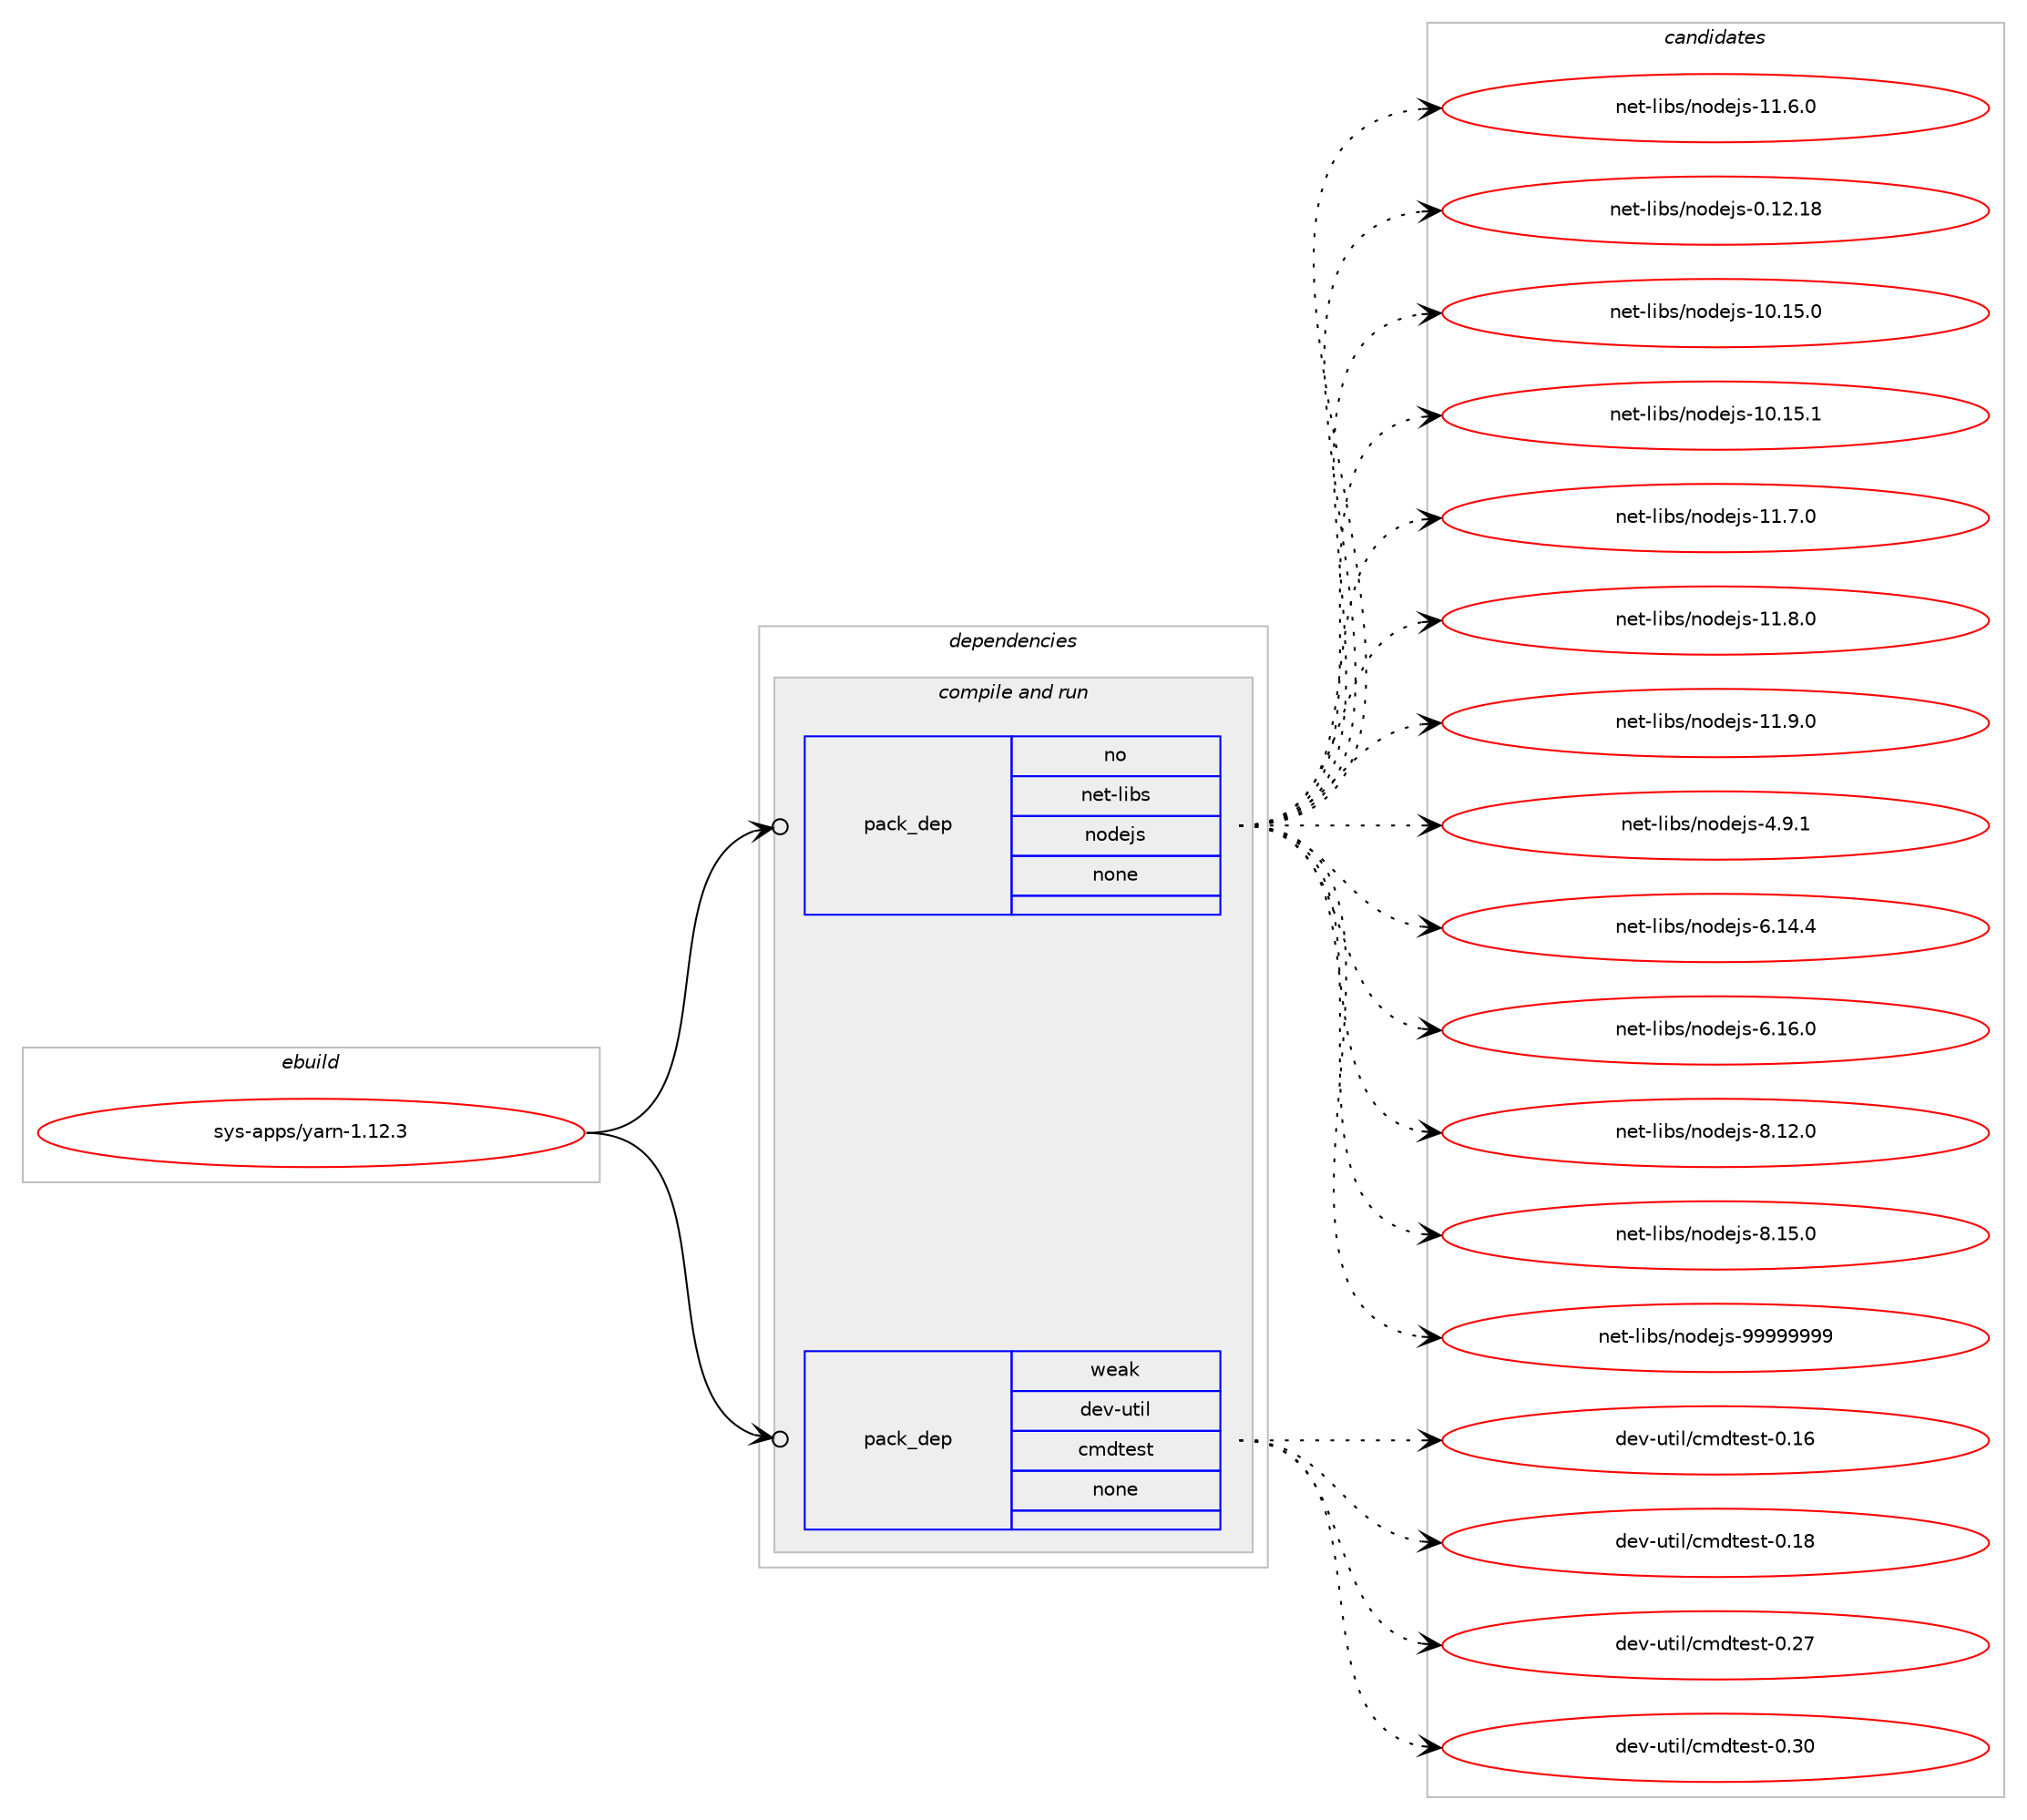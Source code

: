 digraph prolog {

# *************
# Graph options
# *************

newrank=true;
concentrate=true;
compound=true;
graph [rankdir=LR,fontname=Helvetica,fontsize=10,ranksep=1.5];#, ranksep=2.5, nodesep=0.2];
edge  [arrowhead=vee];
node  [fontname=Helvetica,fontsize=10];

# **********
# The ebuild
# **********

subgraph cluster_leftcol {
color=gray;
rank=same;
label=<<i>ebuild</i>>;
id [label="sys-apps/yarn-1.12.3", color=red, width=4, href="../sys-apps/yarn-1.12.3.svg"];
}

# ****************
# The dependencies
# ****************

subgraph cluster_midcol {
color=gray;
label=<<i>dependencies</i>>;
subgraph cluster_compile {
fillcolor="#eeeeee";
style=filled;
label=<<i>compile</i>>;
}
subgraph cluster_compileandrun {
fillcolor="#eeeeee";
style=filled;
label=<<i>compile and run</i>>;
subgraph pack5436 {
dependency6591 [label=<<TABLE BORDER="0" CELLBORDER="1" CELLSPACING="0" CELLPADDING="4" WIDTH="220"><TR><TD ROWSPAN="6" CELLPADDING="30">pack_dep</TD></TR><TR><TD WIDTH="110">no</TD></TR><TR><TD>net-libs</TD></TR><TR><TD>nodejs</TD></TR><TR><TD>none</TD></TR><TR><TD></TD></TR></TABLE>>, shape=none, color=blue];
}
id:e -> dependency6591:w [weight=20,style="solid",arrowhead="odotvee"];
subgraph pack5437 {
dependency6592 [label=<<TABLE BORDER="0" CELLBORDER="1" CELLSPACING="0" CELLPADDING="4" WIDTH="220"><TR><TD ROWSPAN="6" CELLPADDING="30">pack_dep</TD></TR><TR><TD WIDTH="110">weak</TD></TR><TR><TD>dev-util</TD></TR><TR><TD>cmdtest</TD></TR><TR><TD>none</TD></TR><TR><TD></TD></TR></TABLE>>, shape=none, color=blue];
}
id:e -> dependency6592:w [weight=20,style="solid",arrowhead="odotvee"];
}
subgraph cluster_run {
fillcolor="#eeeeee";
style=filled;
label=<<i>run</i>>;
}
}

# **************
# The candidates
# **************

subgraph cluster_choices {
rank=same;
color=gray;
label=<<i>candidates</i>>;

subgraph choice5436 {
color=black;
nodesep=1;
choice11010111645108105981154711011110010110611545494946544648 [label="net-libs/nodejs-11.6.0", color=red, width=4,href="../net-libs/nodejs-11.6.0.svg"];
choice1101011164510810598115471101111001011061154548464950464956 [label="net-libs/nodejs-0.12.18", color=red, width=4,href="../net-libs/nodejs-0.12.18.svg"];
choice1101011164510810598115471101111001011061154549484649534648 [label="net-libs/nodejs-10.15.0", color=red, width=4,href="../net-libs/nodejs-10.15.0.svg"];
choice1101011164510810598115471101111001011061154549484649534649 [label="net-libs/nodejs-10.15.1", color=red, width=4,href="../net-libs/nodejs-10.15.1.svg"];
choice11010111645108105981154711011110010110611545494946554648 [label="net-libs/nodejs-11.7.0", color=red, width=4,href="../net-libs/nodejs-11.7.0.svg"];
choice11010111645108105981154711011110010110611545494946564648 [label="net-libs/nodejs-11.8.0", color=red, width=4,href="../net-libs/nodejs-11.8.0.svg"];
choice11010111645108105981154711011110010110611545494946574648 [label="net-libs/nodejs-11.9.0", color=red, width=4,href="../net-libs/nodejs-11.9.0.svg"];
choice110101116451081059811547110111100101106115455246574649 [label="net-libs/nodejs-4.9.1", color=red, width=4,href="../net-libs/nodejs-4.9.1.svg"];
choice11010111645108105981154711011110010110611545544649524652 [label="net-libs/nodejs-6.14.4", color=red, width=4,href="../net-libs/nodejs-6.14.4.svg"];
choice11010111645108105981154711011110010110611545544649544648 [label="net-libs/nodejs-6.16.0", color=red, width=4,href="../net-libs/nodejs-6.16.0.svg"];
choice11010111645108105981154711011110010110611545564649504648 [label="net-libs/nodejs-8.12.0", color=red, width=4,href="../net-libs/nodejs-8.12.0.svg"];
choice11010111645108105981154711011110010110611545564649534648 [label="net-libs/nodejs-8.15.0", color=red, width=4,href="../net-libs/nodejs-8.15.0.svg"];
choice110101116451081059811547110111100101106115455757575757575757 [label="net-libs/nodejs-99999999", color=red, width=4,href="../net-libs/nodejs-99999999.svg"];
dependency6591:e -> choice11010111645108105981154711011110010110611545494946544648:w [style=dotted,weight="100"];
dependency6591:e -> choice1101011164510810598115471101111001011061154548464950464956:w [style=dotted,weight="100"];
dependency6591:e -> choice1101011164510810598115471101111001011061154549484649534648:w [style=dotted,weight="100"];
dependency6591:e -> choice1101011164510810598115471101111001011061154549484649534649:w [style=dotted,weight="100"];
dependency6591:e -> choice11010111645108105981154711011110010110611545494946554648:w [style=dotted,weight="100"];
dependency6591:e -> choice11010111645108105981154711011110010110611545494946564648:w [style=dotted,weight="100"];
dependency6591:e -> choice11010111645108105981154711011110010110611545494946574648:w [style=dotted,weight="100"];
dependency6591:e -> choice110101116451081059811547110111100101106115455246574649:w [style=dotted,weight="100"];
dependency6591:e -> choice11010111645108105981154711011110010110611545544649524652:w [style=dotted,weight="100"];
dependency6591:e -> choice11010111645108105981154711011110010110611545544649544648:w [style=dotted,weight="100"];
dependency6591:e -> choice11010111645108105981154711011110010110611545564649504648:w [style=dotted,weight="100"];
dependency6591:e -> choice11010111645108105981154711011110010110611545564649534648:w [style=dotted,weight="100"];
dependency6591:e -> choice110101116451081059811547110111100101106115455757575757575757:w [style=dotted,weight="100"];
}
subgraph choice5437 {
color=black;
nodesep=1;
choice1001011184511711610510847991091001161011151164548464954 [label="dev-util/cmdtest-0.16", color=red, width=4,href="../dev-util/cmdtest-0.16.svg"];
choice1001011184511711610510847991091001161011151164548464956 [label="dev-util/cmdtest-0.18", color=red, width=4,href="../dev-util/cmdtest-0.18.svg"];
choice1001011184511711610510847991091001161011151164548465055 [label="dev-util/cmdtest-0.27", color=red, width=4,href="../dev-util/cmdtest-0.27.svg"];
choice1001011184511711610510847991091001161011151164548465148 [label="dev-util/cmdtest-0.30", color=red, width=4,href="../dev-util/cmdtest-0.30.svg"];
dependency6592:e -> choice1001011184511711610510847991091001161011151164548464954:w [style=dotted,weight="100"];
dependency6592:e -> choice1001011184511711610510847991091001161011151164548464956:w [style=dotted,weight="100"];
dependency6592:e -> choice1001011184511711610510847991091001161011151164548465055:w [style=dotted,weight="100"];
dependency6592:e -> choice1001011184511711610510847991091001161011151164548465148:w [style=dotted,weight="100"];
}
}

}
